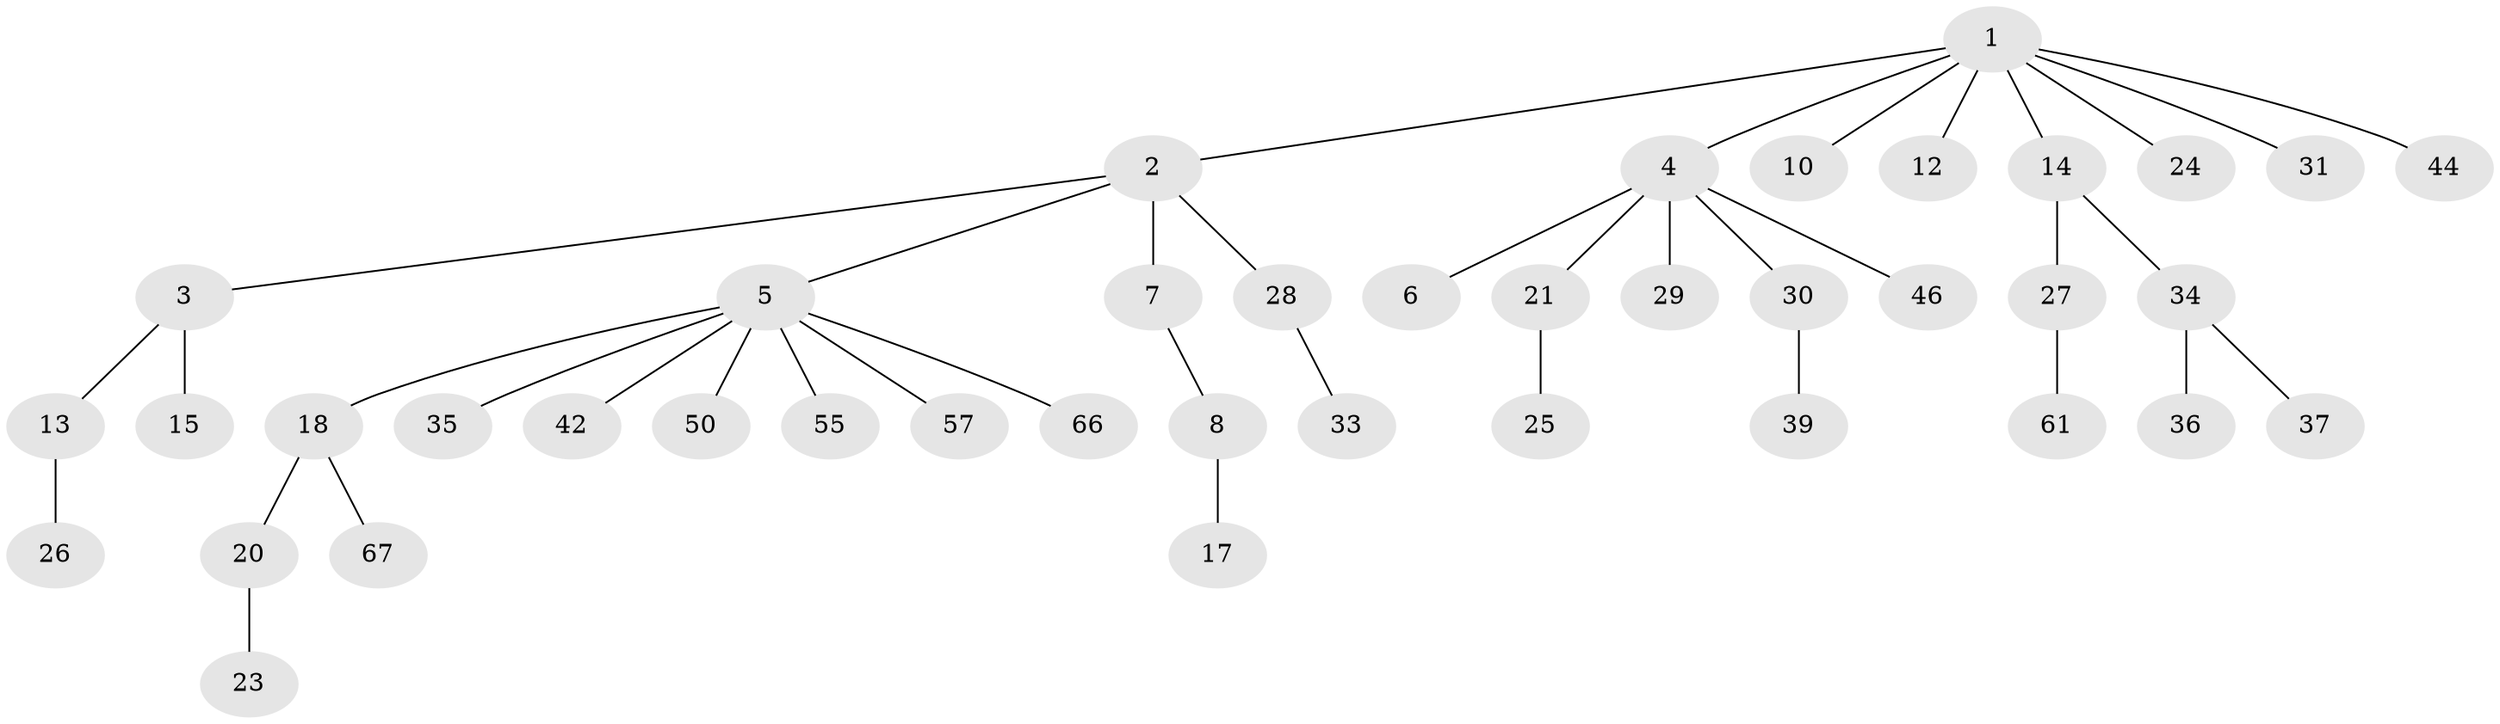 // Generated by graph-tools (version 1.1) at 2025/24/03/03/25 07:24:08]
// undirected, 41 vertices, 40 edges
graph export_dot {
graph [start="1"]
  node [color=gray90,style=filled];
  1 [super="+16"];
  2 [super="+9"];
  3 [super="+63"];
  4 [super="+56"];
  5 [super="+11"];
  6 [super="+51"];
  7 [super="+43"];
  8 [super="+58"];
  10;
  12 [super="+19"];
  13 [super="+54"];
  14 [super="+22"];
  15 [super="+53"];
  17;
  18 [super="+40"];
  20 [super="+32"];
  21;
  23;
  24 [super="+60"];
  25;
  26;
  27 [super="+38"];
  28 [super="+47"];
  29;
  30 [super="+49"];
  31 [super="+41"];
  33 [super="+52"];
  34 [super="+64"];
  35;
  36;
  37;
  39;
  42 [super="+62"];
  44 [super="+45"];
  46 [super="+48"];
  50;
  55 [super="+59"];
  57 [super="+65"];
  61;
  66;
  67;
  1 -- 2;
  1 -- 4;
  1 -- 10;
  1 -- 12;
  1 -- 14;
  1 -- 44;
  1 -- 24;
  1 -- 31;
  2 -- 3;
  2 -- 5;
  2 -- 7;
  2 -- 28;
  3 -- 13;
  3 -- 15;
  4 -- 6;
  4 -- 21;
  4 -- 29;
  4 -- 30;
  4 -- 46;
  5 -- 18;
  5 -- 42;
  5 -- 50;
  5 -- 55;
  5 -- 66;
  5 -- 57;
  5 -- 35;
  7 -- 8;
  8 -- 17;
  13 -- 26;
  14 -- 34;
  14 -- 27;
  18 -- 20;
  18 -- 67;
  20 -- 23;
  21 -- 25;
  27 -- 61;
  28 -- 33;
  30 -- 39;
  34 -- 36;
  34 -- 37;
}
